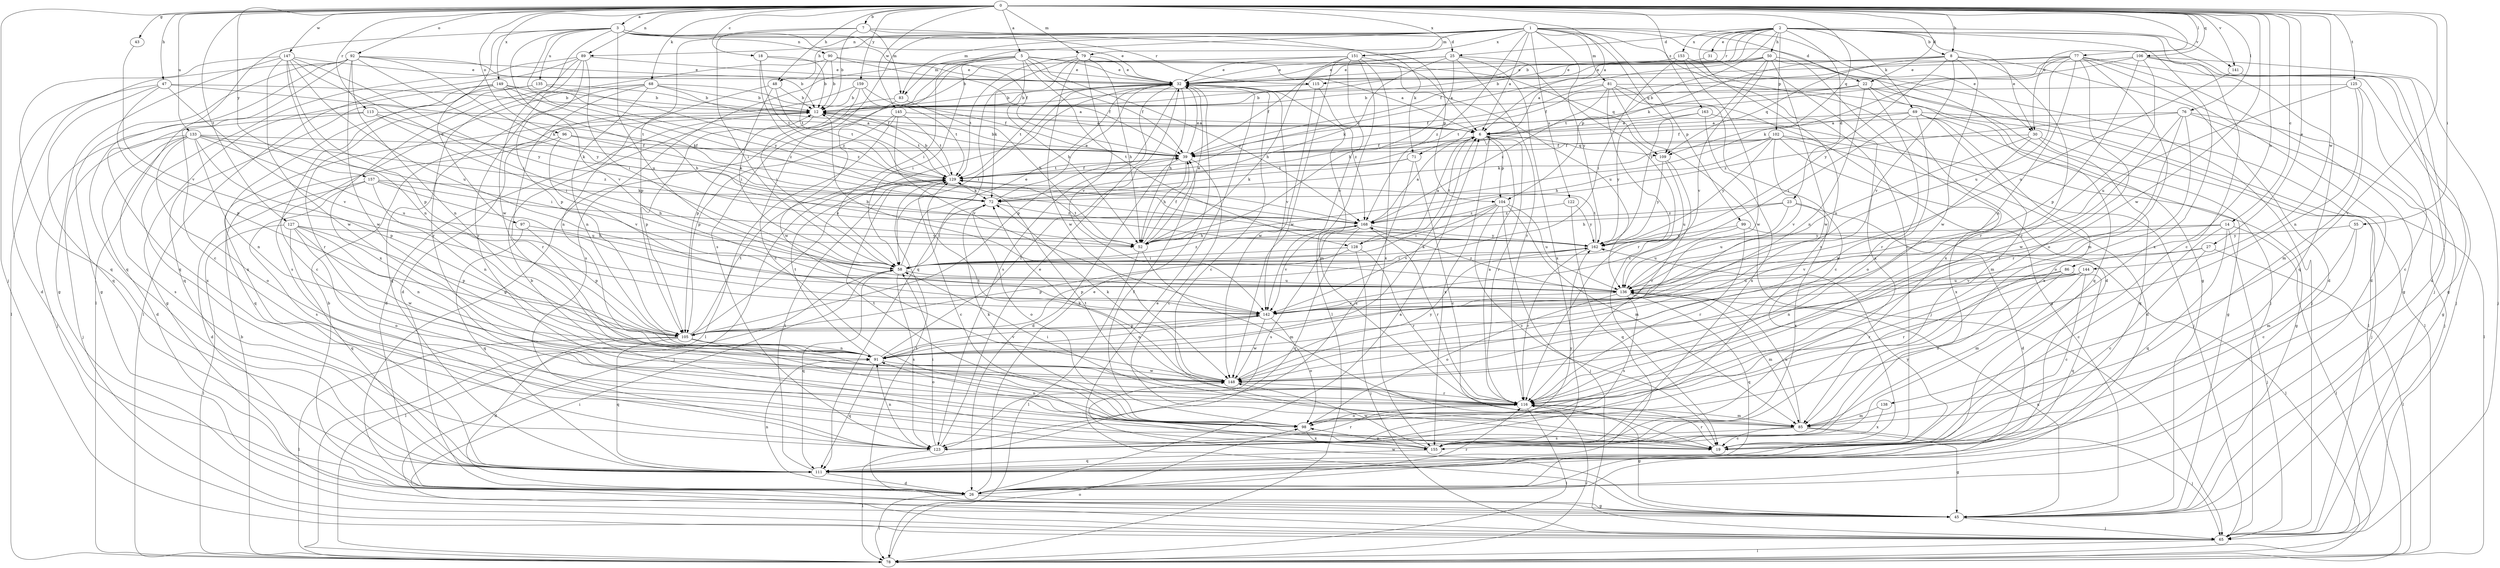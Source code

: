 strict digraph  {
0;
1;
2;
3;
5;
6;
7;
8;
12;
14;
18;
19;
22;
23;
25;
26;
27;
30;
31;
32;
39;
43;
45;
47;
48;
50;
52;
55;
58;
65;
68;
69;
71;
72;
76;
77;
78;
79;
81;
83;
85;
86;
89;
90;
91;
92;
96;
97;
98;
99;
102;
104;
105;
106;
109;
111;
113;
115;
116;
122;
123;
125;
127;
128;
129;
133;
135;
136;
138;
141;
142;
144;
145;
147;
148;
149;
151;
153;
155;
157;
159;
162;
163;
168;
0 -> 3  [label=a];
0 -> 5  [label=a];
0 -> 6  [label=a];
0 -> 7  [label=b];
0 -> 8  [label=b];
0 -> 14  [label=c];
0 -> 18  [label=c];
0 -> 22  [label=d];
0 -> 27  [label=e];
0 -> 30  [label=e];
0 -> 43  [label=g];
0 -> 47  [label=h];
0 -> 48  [label=h];
0 -> 55  [label=i];
0 -> 65  [label=j];
0 -> 68  [label=k];
0 -> 76  [label=l];
0 -> 77  [label=l];
0 -> 79  [label=m];
0 -> 86  [label=n];
0 -> 89  [label=n];
0 -> 92  [label=o];
0 -> 96  [label=o];
0 -> 106  [label=q];
0 -> 109  [label=q];
0 -> 113  [label=r];
0 -> 125  [label=t];
0 -> 127  [label=t];
0 -> 133  [label=u];
0 -> 138  [label=v];
0 -> 141  [label=v];
0 -> 144  [label=w];
0 -> 145  [label=w];
0 -> 147  [label=w];
0 -> 148  [label=w];
0 -> 149  [label=x];
0 -> 151  [label=x];
0 -> 157  [label=y];
0 -> 159  [label=y];
0 -> 163  [label=z];
1 -> 6  [label=a];
1 -> 19  [label=c];
1 -> 22  [label=d];
1 -> 30  [label=e];
1 -> 45  [label=g];
1 -> 48  [label=h];
1 -> 58  [label=i];
1 -> 79  [label=m];
1 -> 81  [label=m];
1 -> 83  [label=m];
1 -> 89  [label=n];
1 -> 99  [label=p];
1 -> 109  [label=q];
1 -> 122  [label=s];
1 -> 123  [label=s];
1 -> 151  [label=x];
1 -> 162  [label=y];
1 -> 168  [label=z];
2 -> 8  [label=b];
2 -> 12  [label=b];
2 -> 19  [label=c];
2 -> 23  [label=d];
2 -> 25  [label=d];
2 -> 30  [label=e];
2 -> 31  [label=e];
2 -> 39  [label=f];
2 -> 50  [label=h];
2 -> 65  [label=j];
2 -> 69  [label=k];
2 -> 102  [label=p];
2 -> 104  [label=p];
2 -> 115  [label=r];
2 -> 123  [label=s];
2 -> 141  [label=v];
2 -> 153  [label=x];
2 -> 155  [label=x];
3 -> 32  [label=e];
3 -> 39  [label=f];
3 -> 78  [label=l];
3 -> 90  [label=n];
3 -> 97  [label=o];
3 -> 104  [label=p];
3 -> 115  [label=r];
3 -> 135  [label=u];
3 -> 136  [label=u];
3 -> 142  [label=v];
3 -> 148  [label=w];
3 -> 162  [label=y];
5 -> 6  [label=a];
5 -> 19  [label=c];
5 -> 32  [label=e];
5 -> 39  [label=f];
5 -> 45  [label=g];
5 -> 52  [label=h];
5 -> 58  [label=i];
5 -> 83  [label=m];
5 -> 109  [label=q];
5 -> 123  [label=s];
5 -> 128  [label=t];
5 -> 168  [label=z];
6 -> 39  [label=f];
6 -> 104  [label=p];
6 -> 109  [label=q];
6 -> 116  [label=r];
6 -> 128  [label=t];
6 -> 155  [label=x];
7 -> 12  [label=b];
7 -> 25  [label=d];
7 -> 58  [label=i];
7 -> 71  [label=k];
7 -> 83  [label=m];
7 -> 105  [label=p];
8 -> 26  [label=d];
8 -> 32  [label=e];
8 -> 71  [label=k];
8 -> 109  [label=q];
8 -> 116  [label=r];
8 -> 142  [label=v];
8 -> 148  [label=w];
8 -> 162  [label=y];
12 -> 6  [label=a];
12 -> 26  [label=d];
12 -> 105  [label=p];
12 -> 129  [label=t];
14 -> 19  [label=c];
14 -> 65  [label=j];
14 -> 78  [label=l];
14 -> 111  [label=q];
14 -> 142  [label=v];
14 -> 162  [label=y];
18 -> 12  [label=b];
18 -> 32  [label=e];
18 -> 129  [label=t];
18 -> 168  [label=z];
19 -> 116  [label=r];
22 -> 12  [label=b];
22 -> 78  [label=l];
22 -> 91  [label=n];
22 -> 111  [label=q];
22 -> 116  [label=r];
22 -> 129  [label=t];
23 -> 26  [label=d];
23 -> 52  [label=h];
23 -> 136  [label=u];
23 -> 155  [label=x];
23 -> 168  [label=z];
25 -> 19  [label=c];
25 -> 32  [label=e];
25 -> 39  [label=f];
25 -> 52  [label=h];
25 -> 72  [label=k];
25 -> 116  [label=r];
25 -> 155  [label=x];
26 -> 6  [label=a];
26 -> 12  [label=b];
26 -> 32  [label=e];
26 -> 45  [label=g];
26 -> 78  [label=l];
26 -> 91  [label=n];
26 -> 116  [label=r];
27 -> 19  [label=c];
27 -> 58  [label=i];
27 -> 78  [label=l];
27 -> 142  [label=v];
30 -> 39  [label=f];
30 -> 65  [label=j];
30 -> 111  [label=q];
30 -> 136  [label=u];
30 -> 148  [label=w];
31 -> 32  [label=e];
31 -> 155  [label=x];
32 -> 12  [label=b];
32 -> 19  [label=c];
32 -> 52  [label=h];
32 -> 58  [label=i];
32 -> 85  [label=m];
32 -> 105  [label=p];
32 -> 123  [label=s];
32 -> 129  [label=t];
32 -> 142  [label=v];
39 -> 12  [label=b];
39 -> 19  [label=c];
39 -> 26  [label=d];
39 -> 32  [label=e];
39 -> 52  [label=h];
39 -> 129  [label=t];
43 -> 142  [label=v];
45 -> 32  [label=e];
45 -> 65  [label=j];
45 -> 129  [label=t];
45 -> 136  [label=u];
45 -> 148  [label=w];
47 -> 12  [label=b];
47 -> 26  [label=d];
47 -> 105  [label=p];
47 -> 111  [label=q];
47 -> 129  [label=t];
47 -> 142  [label=v];
48 -> 12  [label=b];
48 -> 58  [label=i];
48 -> 91  [label=n];
48 -> 129  [label=t];
50 -> 6  [label=a];
50 -> 32  [label=e];
50 -> 65  [label=j];
50 -> 129  [label=t];
50 -> 142  [label=v];
50 -> 148  [label=w];
50 -> 155  [label=x];
50 -> 162  [label=y];
52 -> 32  [label=e];
52 -> 39  [label=f];
52 -> 78  [label=l];
52 -> 85  [label=m];
52 -> 129  [label=t];
55 -> 19  [label=c];
55 -> 85  [label=m];
55 -> 162  [label=y];
58 -> 32  [label=e];
58 -> 78  [label=l];
58 -> 111  [label=q];
58 -> 123  [label=s];
58 -> 136  [label=u];
58 -> 168  [label=z];
65 -> 58  [label=i];
65 -> 78  [label=l];
68 -> 6  [label=a];
68 -> 12  [label=b];
68 -> 39  [label=f];
68 -> 91  [label=n];
68 -> 111  [label=q];
68 -> 116  [label=r];
68 -> 123  [label=s];
69 -> 6  [label=a];
69 -> 39  [label=f];
69 -> 45  [label=g];
69 -> 58  [label=i];
69 -> 78  [label=l];
69 -> 85  [label=m];
69 -> 98  [label=o];
69 -> 155  [label=x];
71 -> 19  [label=c];
71 -> 72  [label=k];
71 -> 123  [label=s];
71 -> 129  [label=t];
72 -> 32  [label=e];
72 -> 58  [label=i];
72 -> 98  [label=o];
72 -> 168  [label=z];
76 -> 6  [label=a];
76 -> 45  [label=g];
76 -> 65  [label=j];
76 -> 98  [label=o];
76 -> 116  [label=r];
76 -> 148  [label=w];
76 -> 168  [label=z];
77 -> 26  [label=d];
77 -> 32  [label=e];
77 -> 39  [label=f];
77 -> 45  [label=g];
77 -> 65  [label=j];
77 -> 72  [label=k];
77 -> 85  [label=m];
77 -> 91  [label=n];
77 -> 98  [label=o];
77 -> 129  [label=t];
77 -> 136  [label=u];
78 -> 12  [label=b];
78 -> 98  [label=o];
78 -> 116  [label=r];
79 -> 32  [label=e];
79 -> 52  [label=h];
79 -> 72  [label=k];
79 -> 111  [label=q];
79 -> 129  [label=t];
79 -> 136  [label=u];
79 -> 142  [label=v];
79 -> 148  [label=w];
81 -> 12  [label=b];
81 -> 19  [label=c];
81 -> 39  [label=f];
81 -> 45  [label=g];
81 -> 65  [label=j];
81 -> 78  [label=l];
81 -> 116  [label=r];
81 -> 168  [label=z];
83 -> 52  [label=h];
83 -> 105  [label=p];
83 -> 148  [label=w];
85 -> 19  [label=c];
85 -> 45  [label=g];
85 -> 65  [label=j];
85 -> 123  [label=s];
85 -> 129  [label=t];
85 -> 136  [label=u];
86 -> 98  [label=o];
86 -> 111  [label=q];
86 -> 116  [label=r];
86 -> 136  [label=u];
89 -> 32  [label=e];
89 -> 58  [label=i];
89 -> 78  [label=l];
89 -> 105  [label=p];
89 -> 111  [label=q];
89 -> 116  [label=r];
89 -> 155  [label=x];
90 -> 12  [label=b];
90 -> 32  [label=e];
90 -> 39  [label=f];
90 -> 116  [label=r];
90 -> 129  [label=t];
91 -> 6  [label=a];
91 -> 39  [label=f];
91 -> 111  [label=q];
91 -> 129  [label=t];
91 -> 142  [label=v];
91 -> 148  [label=w];
92 -> 12  [label=b];
92 -> 19  [label=c];
92 -> 32  [label=e];
92 -> 45  [label=g];
92 -> 72  [label=k];
92 -> 78  [label=l];
92 -> 91  [label=n];
92 -> 111  [label=q];
92 -> 148  [label=w];
92 -> 162  [label=y];
96 -> 39  [label=f];
96 -> 72  [label=k];
96 -> 111  [label=q];
96 -> 142  [label=v];
97 -> 105  [label=p];
97 -> 111  [label=q];
97 -> 162  [label=y];
98 -> 39  [label=f];
98 -> 72  [label=k];
98 -> 91  [label=n];
98 -> 129  [label=t];
98 -> 155  [label=x];
99 -> 78  [label=l];
99 -> 116  [label=r];
99 -> 136  [label=u];
99 -> 162  [label=y];
102 -> 26  [label=d];
102 -> 39  [label=f];
102 -> 45  [label=g];
102 -> 52  [label=h];
102 -> 72  [label=k];
102 -> 142  [label=v];
102 -> 155  [label=x];
102 -> 162  [label=y];
104 -> 19  [label=c];
104 -> 58  [label=i];
104 -> 65  [label=j];
104 -> 85  [label=m];
104 -> 136  [label=u];
104 -> 142  [label=v];
104 -> 168  [label=z];
105 -> 26  [label=d];
105 -> 32  [label=e];
105 -> 78  [label=l];
105 -> 91  [label=n];
105 -> 98  [label=o];
105 -> 111  [label=q];
105 -> 129  [label=t];
106 -> 12  [label=b];
106 -> 32  [label=e];
106 -> 45  [label=g];
106 -> 65  [label=j];
106 -> 105  [label=p];
106 -> 111  [label=q];
106 -> 116  [label=r];
109 -> 116  [label=r];
109 -> 136  [label=u];
109 -> 162  [label=y];
111 -> 26  [label=d];
111 -> 129  [label=t];
111 -> 162  [label=y];
113 -> 6  [label=a];
113 -> 58  [label=i];
113 -> 65  [label=j];
113 -> 72  [label=k];
113 -> 155  [label=x];
115 -> 12  [label=b];
115 -> 148  [label=w];
115 -> 168  [label=z];
116 -> 6  [label=a];
116 -> 45  [label=g];
116 -> 58  [label=i];
116 -> 72  [label=k];
116 -> 78  [label=l];
116 -> 85  [label=m];
116 -> 98  [label=o];
122 -> 111  [label=q];
122 -> 162  [label=y];
122 -> 168  [label=z];
123 -> 32  [label=e];
123 -> 58  [label=i];
123 -> 78  [label=l];
123 -> 91  [label=n];
123 -> 116  [label=r];
123 -> 162  [label=y];
125 -> 12  [label=b];
125 -> 19  [label=c];
125 -> 85  [label=m];
125 -> 91  [label=n];
125 -> 136  [label=u];
127 -> 52  [label=h];
127 -> 78  [label=l];
127 -> 91  [label=n];
127 -> 98  [label=o];
127 -> 105  [label=p];
127 -> 111  [label=q];
127 -> 148  [label=w];
128 -> 6  [label=a];
128 -> 58  [label=i];
128 -> 65  [label=j];
128 -> 105  [label=p];
128 -> 116  [label=r];
129 -> 12  [label=b];
129 -> 19  [label=c];
129 -> 39  [label=f];
129 -> 65  [label=j];
129 -> 72  [label=k];
133 -> 26  [label=d];
133 -> 39  [label=f];
133 -> 58  [label=i];
133 -> 65  [label=j];
133 -> 91  [label=n];
133 -> 98  [label=o];
133 -> 105  [label=p];
133 -> 123  [label=s];
133 -> 136  [label=u];
133 -> 168  [label=z];
135 -> 12  [label=b];
135 -> 116  [label=r];
135 -> 155  [label=x];
135 -> 168  [label=z];
136 -> 12  [label=b];
136 -> 85  [label=m];
136 -> 98  [label=o];
136 -> 111  [label=q];
136 -> 123  [label=s];
136 -> 142  [label=v];
136 -> 168  [label=z];
138 -> 85  [label=m];
138 -> 155  [label=x];
141 -> 26  [label=d];
141 -> 136  [label=u];
142 -> 91  [label=n];
142 -> 98  [label=o];
142 -> 105  [label=p];
142 -> 148  [label=w];
144 -> 19  [label=c];
144 -> 85  [label=m];
144 -> 91  [label=n];
144 -> 116  [label=r];
144 -> 136  [label=u];
144 -> 142  [label=v];
145 -> 6  [label=a];
145 -> 78  [label=l];
145 -> 105  [label=p];
145 -> 129  [label=t];
145 -> 142  [label=v];
147 -> 32  [label=e];
147 -> 45  [label=g];
147 -> 58  [label=i];
147 -> 91  [label=n];
147 -> 105  [label=p];
147 -> 111  [label=q];
147 -> 136  [label=u];
147 -> 148  [label=w];
147 -> 162  [label=y];
148 -> 72  [label=k];
148 -> 116  [label=r];
148 -> 129  [label=t];
148 -> 162  [label=y];
149 -> 12  [label=b];
149 -> 19  [label=c];
149 -> 45  [label=g];
149 -> 52  [label=h];
149 -> 72  [label=k];
149 -> 111  [label=q];
149 -> 168  [label=z];
151 -> 6  [label=a];
151 -> 12  [label=b];
151 -> 32  [label=e];
151 -> 52  [label=h];
151 -> 78  [label=l];
151 -> 142  [label=v];
151 -> 148  [label=w];
151 -> 155  [label=x];
153 -> 26  [label=d];
153 -> 32  [label=e];
153 -> 58  [label=i];
153 -> 65  [label=j];
153 -> 148  [label=w];
155 -> 12  [label=b];
155 -> 98  [label=o];
155 -> 111  [label=q];
155 -> 148  [label=w];
157 -> 26  [label=d];
157 -> 52  [label=h];
157 -> 72  [label=k];
157 -> 91  [label=n];
157 -> 123  [label=s];
157 -> 136  [label=u];
159 -> 12  [label=b];
159 -> 26  [label=d];
159 -> 39  [label=f];
159 -> 58  [label=i];
159 -> 129  [label=t];
162 -> 58  [label=i];
162 -> 105  [label=p];
162 -> 116  [label=r];
162 -> 129  [label=t];
163 -> 6  [label=a];
163 -> 65  [label=j];
163 -> 155  [label=x];
163 -> 162  [label=y];
168 -> 6  [label=a];
168 -> 52  [label=h];
168 -> 111  [label=q];
168 -> 116  [label=r];
168 -> 123  [label=s];
168 -> 142  [label=v];
168 -> 162  [label=y];
}
